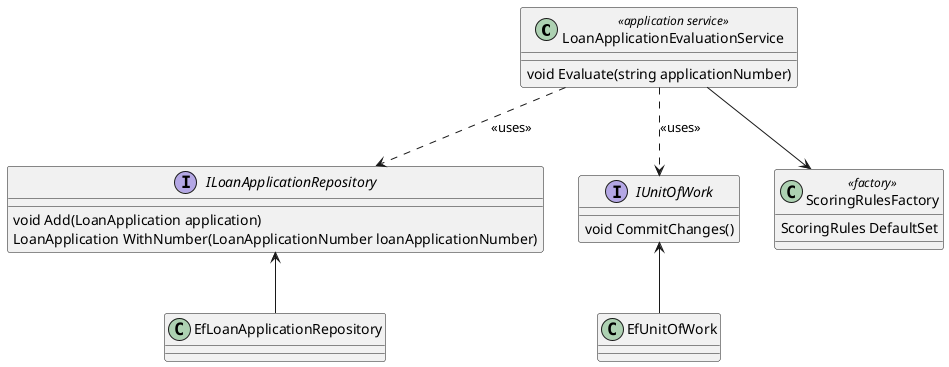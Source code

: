 @startuml

class LoanApplicationEvaluationService <<application service>>{
    void Evaluate(string applicationNumber)
}
interface IUnitOfWork {
    void CommitChanges()
}
class EfUnitOfWork {
 
}
class EfLoanApplicationRepository{
}
interface ILoanApplicationRepository{
    void Add(LoanApplication application)
    LoanApplication WithNumber(LoanApplicationNumber loanApplicationNumber)
}
class ScoringRulesFactory <<factory>>{
    ScoringRules DefaultSet
}
LoanApplicationEvaluationService  ..> IUnitOfWork :<<uses>>
LoanApplicationEvaluationService  ..> ILoanApplicationRepository :<<uses>>
LoanApplicationEvaluationService  --> ScoringRulesFactory


EfUnitOfWork -up-> IUnitOfWork
EfLoanApplicationRepository -up-> ILoanApplicationRepository

@enduml